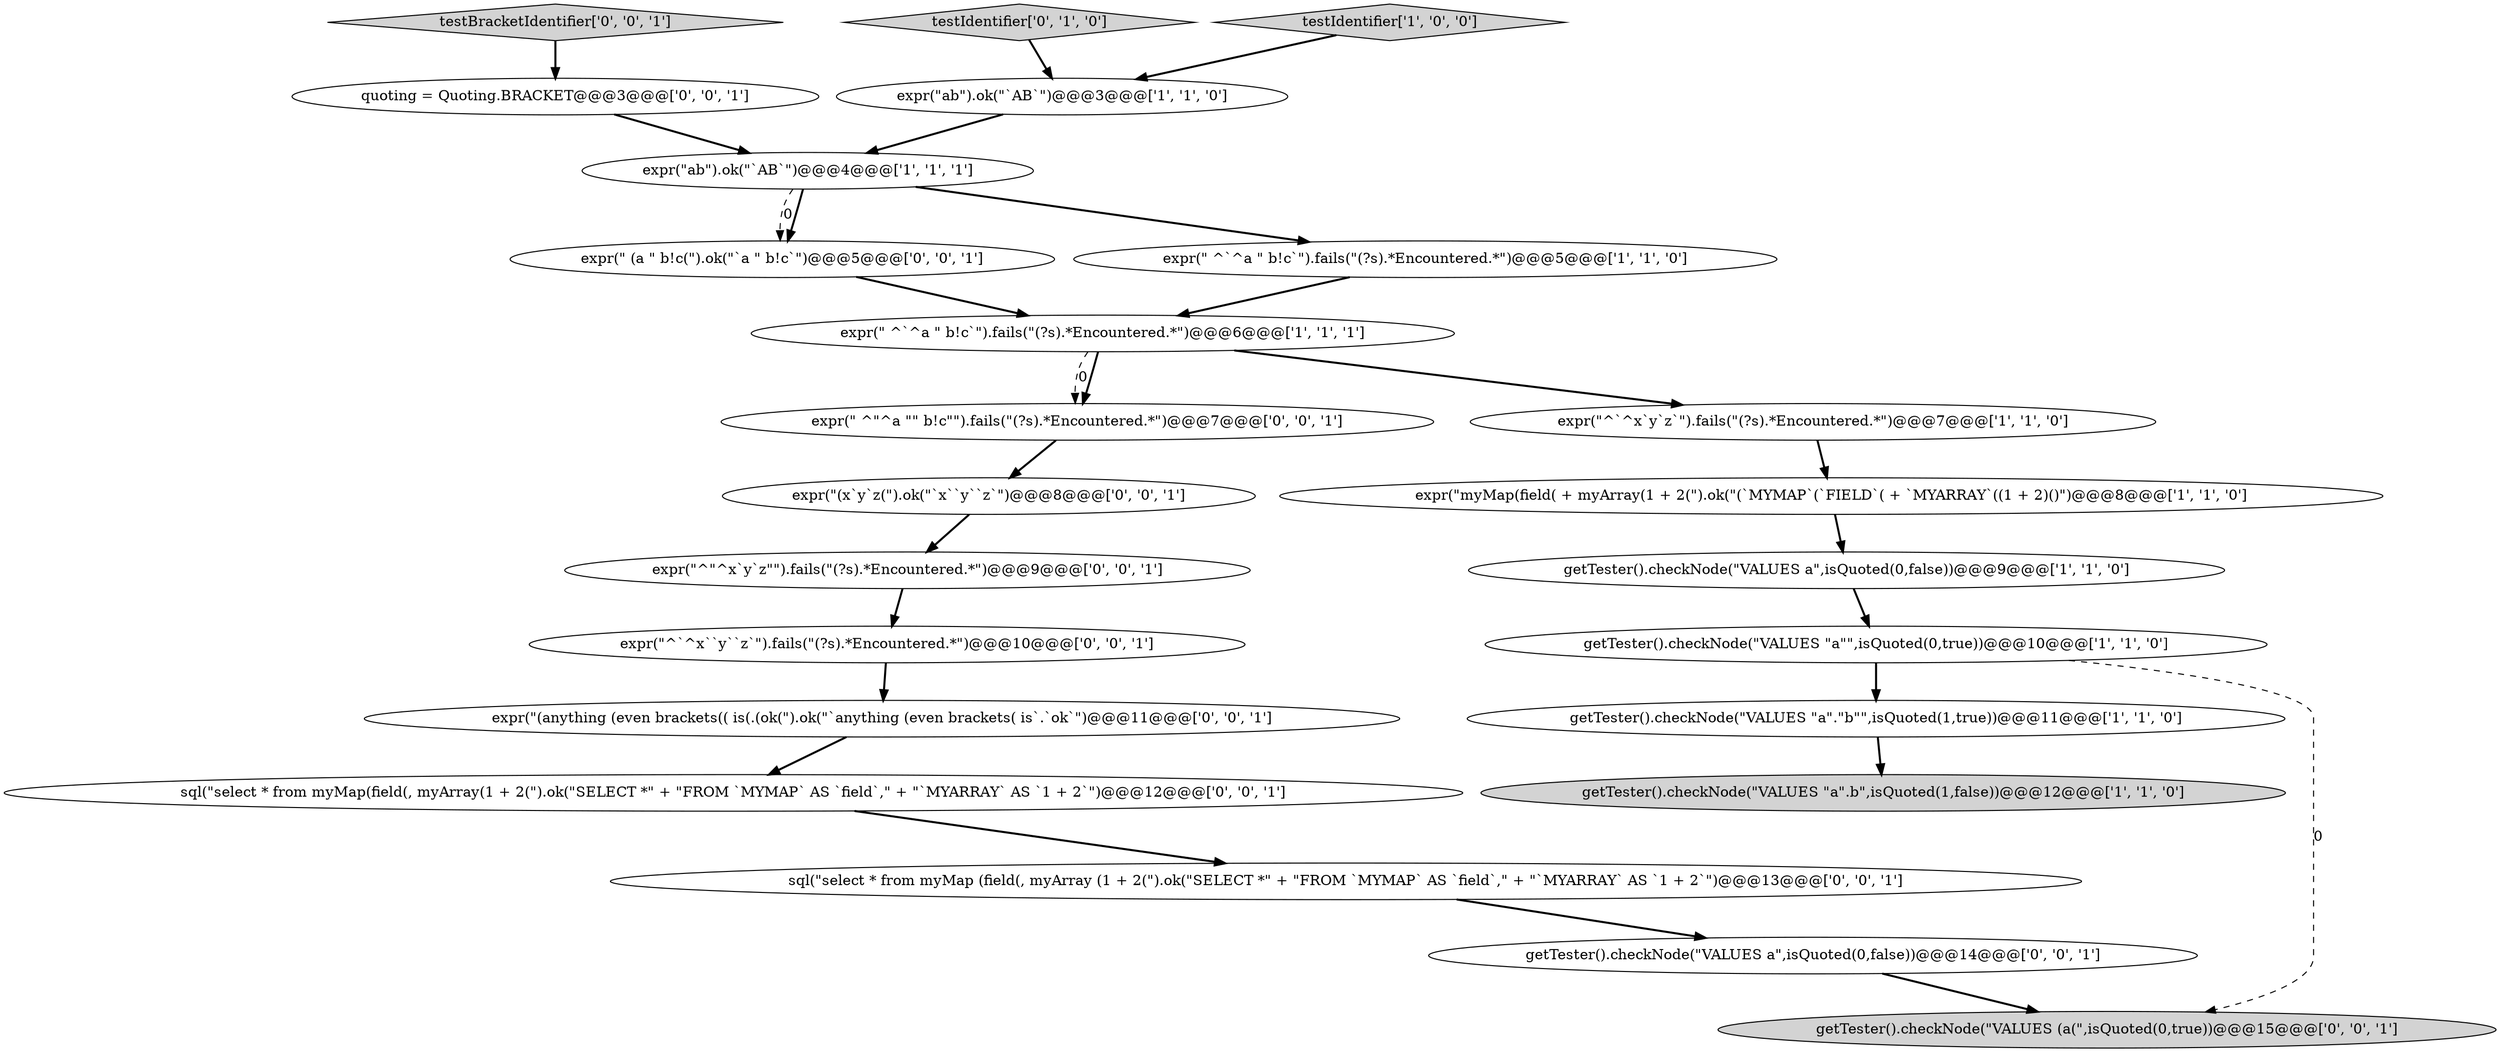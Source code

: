 digraph {
23 [style = filled, label = "expr(\"(x`y`z(\").ok(\"`x``y``z`\")@@@8@@@['0', '0', '1']", fillcolor = white, shape = ellipse image = "AAA0AAABBB3BBB"];
11 [style = filled, label = "testIdentifier['0', '1', '0']", fillcolor = lightgray, shape = diamond image = "AAA0AAABBB2BBB"];
7 [style = filled, label = "expr(\"myMap(field( + myArray(1 + 2(\").ok(\"(`MYMAP`(`FIELD`( + `MYARRAY`((1 + 2)()\")@@@8@@@['1', '1', '0']", fillcolor = white, shape = ellipse image = "AAA0AAABBB1BBB"];
16 [style = filled, label = "expr(\" ^\"^a \"\" b!c\"\").fails(\"(?s).*Encountered.*\")@@@7@@@['0', '0', '1']", fillcolor = white, shape = ellipse image = "AAA0AAABBB3BBB"];
4 [style = filled, label = "getTester().checkNode(\"VALUES \"a\"\",isQuoted(0,true))@@@10@@@['1', '1', '0']", fillcolor = white, shape = ellipse image = "AAA0AAABBB1BBB"];
9 [style = filled, label = "getTester().checkNode(\"VALUES \"a\".\"b\"\",isQuoted(1,true))@@@11@@@['1', '1', '0']", fillcolor = white, shape = ellipse image = "AAA0AAABBB1BBB"];
18 [style = filled, label = "getTester().checkNode(\"VALUES (a(\",isQuoted(0,true))@@@15@@@['0', '0', '1']", fillcolor = lightgray, shape = ellipse image = "AAA0AAABBB3BBB"];
19 [style = filled, label = "expr(\"(anything (even brackets(( is(.(ok(\").ok(\"`anything (even brackets( is`.`ok`\")@@@11@@@['0', '0', '1']", fillcolor = white, shape = ellipse image = "AAA0AAABBB3BBB"];
6 [style = filled, label = "expr(\" ^`^a \" b!c`\").fails(\"(?s).*Encountered.*\")@@@6@@@['1', '1', '1']", fillcolor = white, shape = ellipse image = "AAA0AAABBB1BBB"];
3 [style = filled, label = "getTester().checkNode(\"VALUES \"a\".b\",isQuoted(1,false))@@@12@@@['1', '1', '0']", fillcolor = lightgray, shape = ellipse image = "AAA0AAABBB1BBB"];
5 [style = filled, label = "expr(\"^`^x`y`z`\").fails(\"(?s).*Encountered.*\")@@@7@@@['1', '1', '0']", fillcolor = white, shape = ellipse image = "AAA0AAABBB1BBB"];
20 [style = filled, label = "expr(\" (a \" b!c(\").ok(\"`a \" b!c`\")@@@5@@@['0', '0', '1']", fillcolor = white, shape = ellipse image = "AAA0AAABBB3BBB"];
22 [style = filled, label = "sql(\"select * from myMap(field(, myArray(1 + 2(\").ok(\"SELECT *\" + \"FROM `MYMAP` AS `field`,\" + \"`MYARRAY` AS `1 + 2`\")@@@12@@@['0', '0', '1']", fillcolor = white, shape = ellipse image = "AAA0AAABBB3BBB"];
0 [style = filled, label = "expr(\"ab\").ok(\"`AB`\")@@@4@@@['1', '1', '1']", fillcolor = white, shape = ellipse image = "AAA0AAABBB1BBB"];
8 [style = filled, label = "expr(\" ^`^a \" b!c`\").fails(\"(?s).*Encountered.*\")@@@5@@@['1', '1', '0']", fillcolor = white, shape = ellipse image = "AAA0AAABBB1BBB"];
12 [style = filled, label = "quoting = Quoting.BRACKET@@@3@@@['0', '0', '1']", fillcolor = white, shape = ellipse image = "AAA0AAABBB3BBB"];
15 [style = filled, label = "testBracketIdentifier['0', '0', '1']", fillcolor = lightgray, shape = diamond image = "AAA0AAABBB3BBB"];
10 [style = filled, label = "testIdentifier['1', '0', '0']", fillcolor = lightgray, shape = diamond image = "AAA0AAABBB1BBB"];
13 [style = filled, label = "getTester().checkNode(\"VALUES a\",isQuoted(0,false))@@@14@@@['0', '0', '1']", fillcolor = white, shape = ellipse image = "AAA0AAABBB3BBB"];
14 [style = filled, label = "expr(\"^\"^x`y`z\"\").fails(\"(?s).*Encountered.*\")@@@9@@@['0', '0', '1']", fillcolor = white, shape = ellipse image = "AAA0AAABBB3BBB"];
21 [style = filled, label = "expr(\"^`^x``y``z`\").fails(\"(?s).*Encountered.*\")@@@10@@@['0', '0', '1']", fillcolor = white, shape = ellipse image = "AAA0AAABBB3BBB"];
1 [style = filled, label = "getTester().checkNode(\"VALUES a\",isQuoted(0,false))@@@9@@@['1', '1', '0']", fillcolor = white, shape = ellipse image = "AAA0AAABBB1BBB"];
2 [style = filled, label = "expr(\"ab\").ok(\"`AB`\")@@@3@@@['1', '1', '0']", fillcolor = white, shape = ellipse image = "AAA0AAABBB1BBB"];
17 [style = filled, label = "sql(\"select * from myMap (field(, myArray (1 + 2(\").ok(\"SELECT *\" + \"FROM `MYMAP` AS `field`,\" + \"`MYARRAY` AS `1 + 2`\")@@@13@@@['0', '0', '1']", fillcolor = white, shape = ellipse image = "AAA0AAABBB3BBB"];
4->9 [style = bold, label=""];
4->18 [style = dashed, label="0"];
1->4 [style = bold, label=""];
7->1 [style = bold, label=""];
21->19 [style = bold, label=""];
8->6 [style = bold, label=""];
20->6 [style = bold, label=""];
16->23 [style = bold, label=""];
0->20 [style = dashed, label="0"];
12->0 [style = bold, label=""];
11->2 [style = bold, label=""];
23->14 [style = bold, label=""];
6->5 [style = bold, label=""];
2->0 [style = bold, label=""];
6->16 [style = dashed, label="0"];
6->16 [style = bold, label=""];
0->8 [style = bold, label=""];
22->17 [style = bold, label=""];
9->3 [style = bold, label=""];
5->7 [style = bold, label=""];
0->20 [style = bold, label=""];
10->2 [style = bold, label=""];
17->13 [style = bold, label=""];
15->12 [style = bold, label=""];
19->22 [style = bold, label=""];
14->21 [style = bold, label=""];
13->18 [style = bold, label=""];
}
